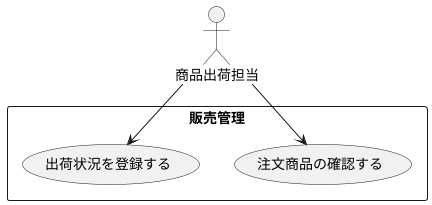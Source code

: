 @startuml 演習2-5_盛岡商事_販売管理システム.pu
    actor 商品出荷担当
    rectangle 販売管理{
        usecase 注文商品の確認する
        usecase 出荷状況を登録する
    }

    商品出荷担当 --> 注文商品の確認する
    商品出荷担当 --> 出荷状況を登録する

@enduml